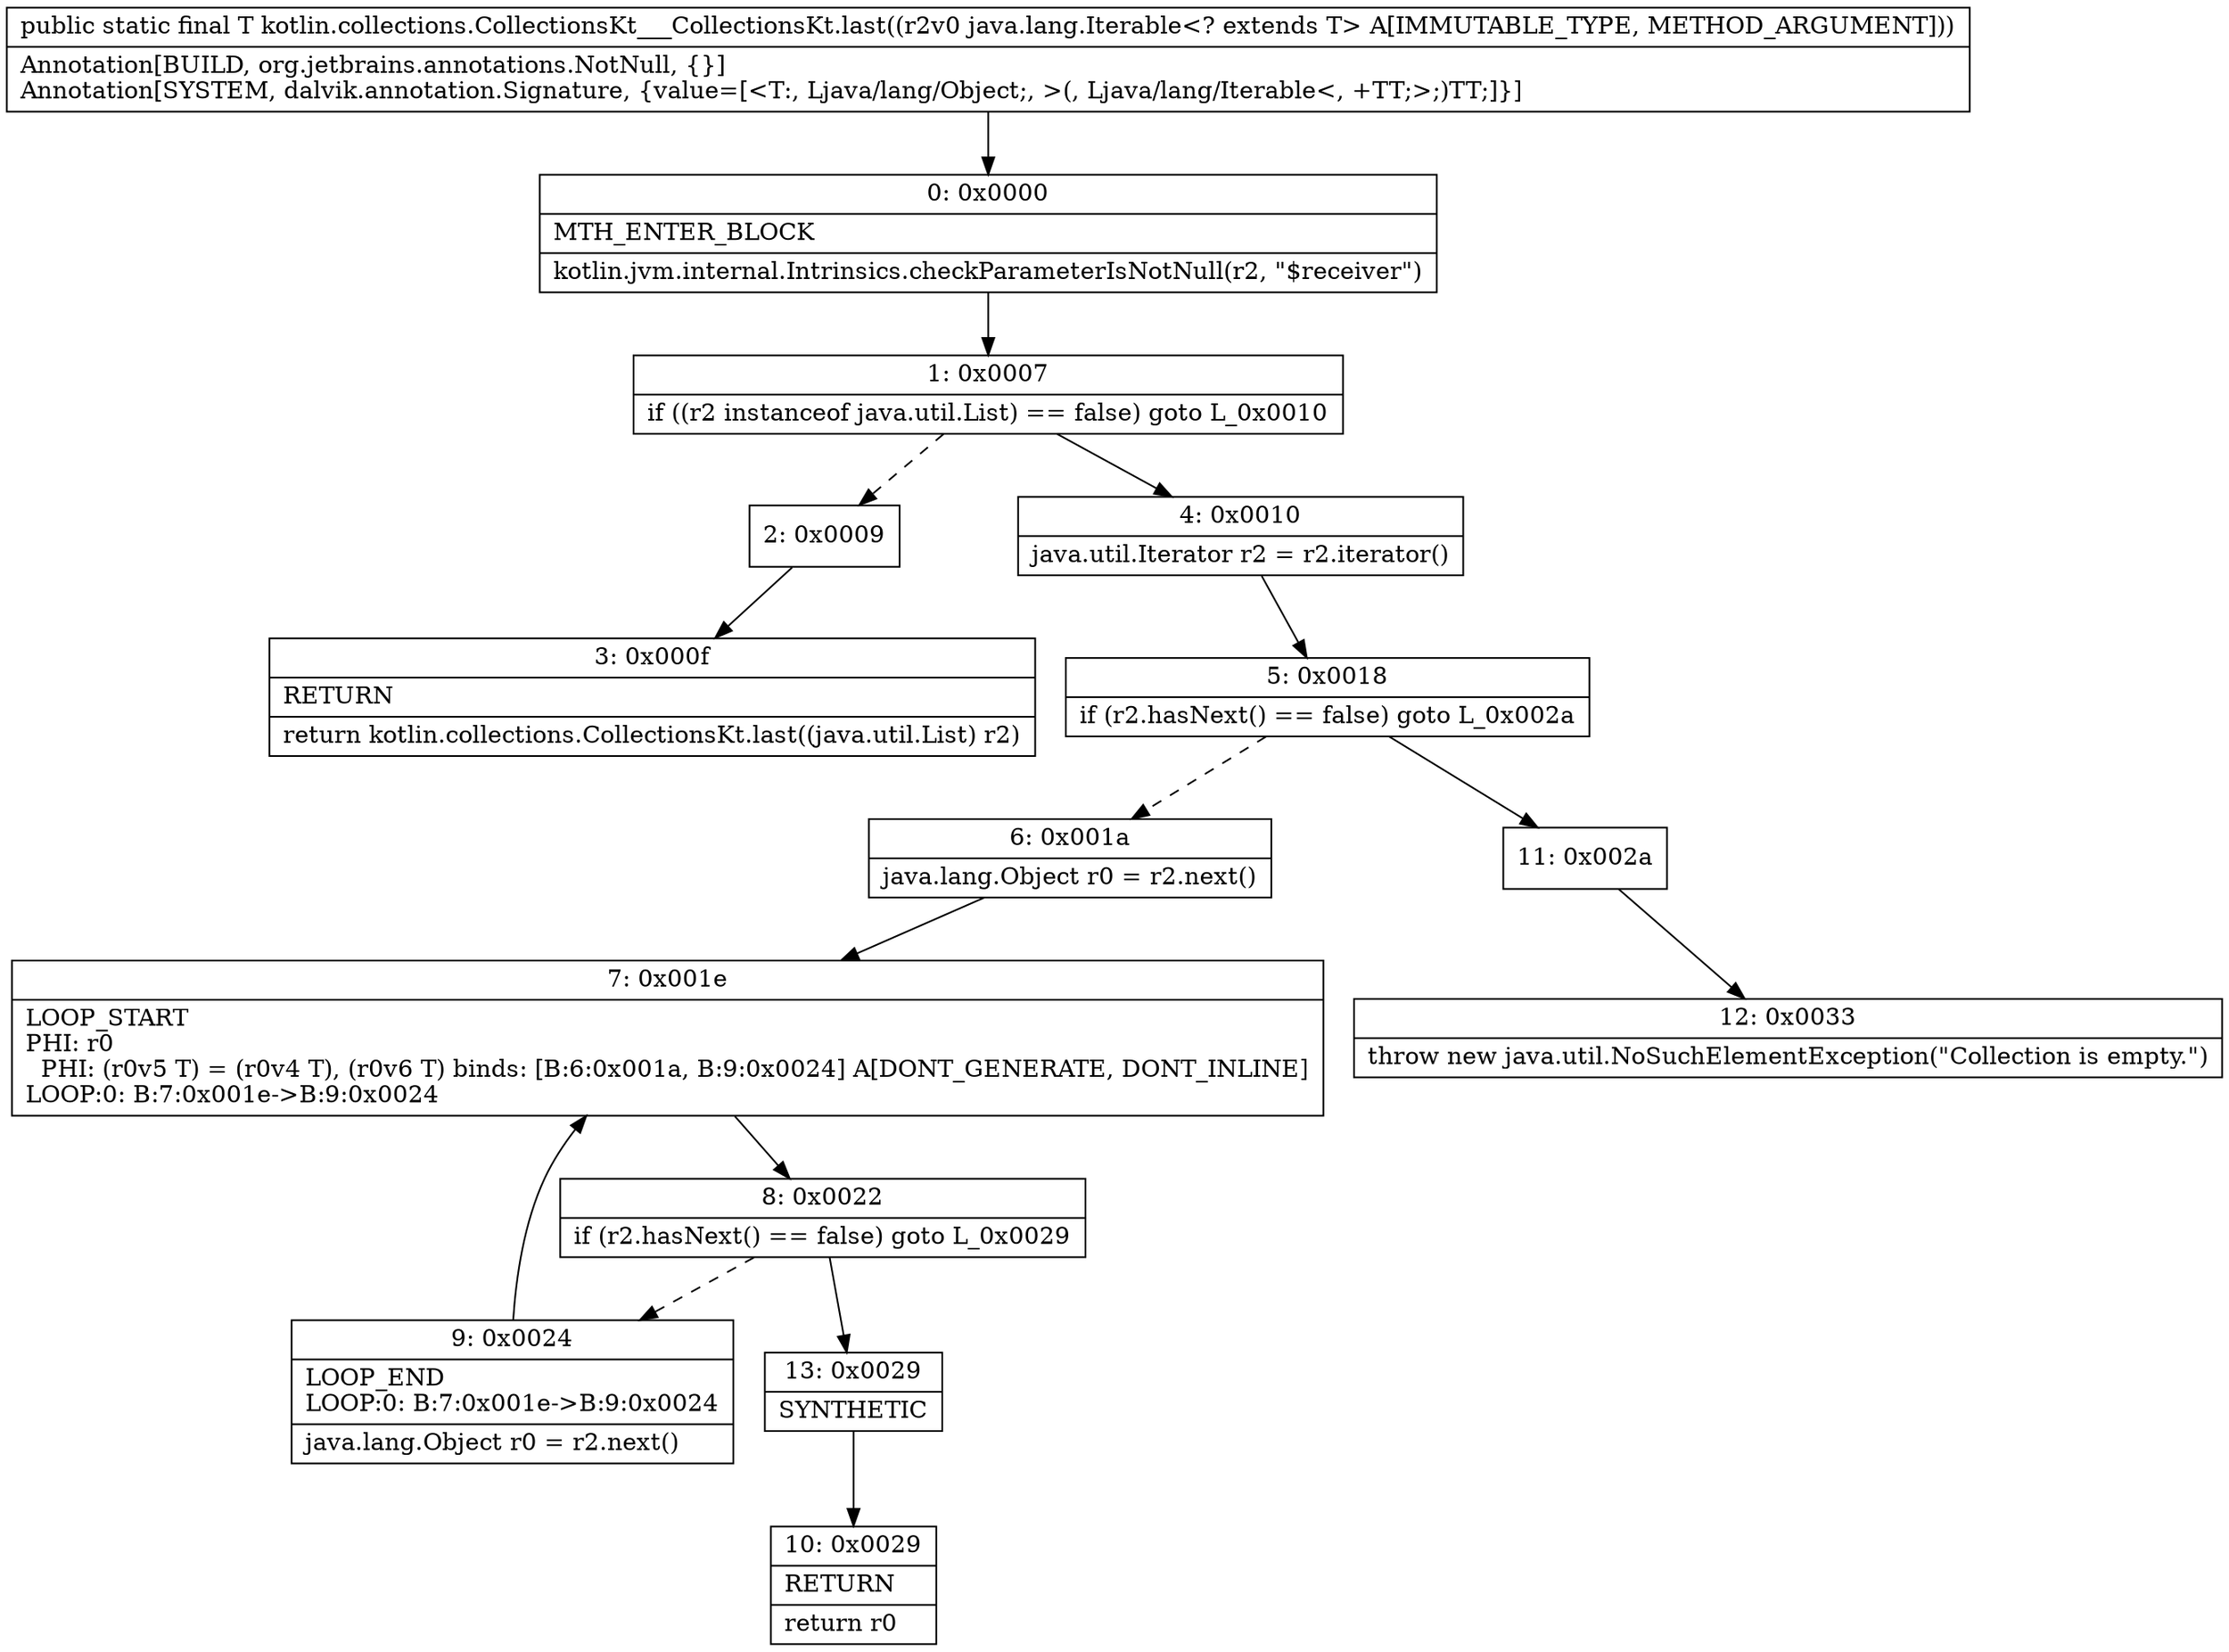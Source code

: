 digraph "CFG forkotlin.collections.CollectionsKt___CollectionsKt.last(Ljava\/lang\/Iterable;)Ljava\/lang\/Object;" {
Node_0 [shape=record,label="{0\:\ 0x0000|MTH_ENTER_BLOCK\l|kotlin.jvm.internal.Intrinsics.checkParameterIsNotNull(r2, \"$receiver\")\l}"];
Node_1 [shape=record,label="{1\:\ 0x0007|if ((r2 instanceof java.util.List) == false) goto L_0x0010\l}"];
Node_2 [shape=record,label="{2\:\ 0x0009}"];
Node_3 [shape=record,label="{3\:\ 0x000f|RETURN\l|return kotlin.collections.CollectionsKt.last((java.util.List) r2)\l}"];
Node_4 [shape=record,label="{4\:\ 0x0010|java.util.Iterator r2 = r2.iterator()\l}"];
Node_5 [shape=record,label="{5\:\ 0x0018|if (r2.hasNext() == false) goto L_0x002a\l}"];
Node_6 [shape=record,label="{6\:\ 0x001a|java.lang.Object r0 = r2.next()\l}"];
Node_7 [shape=record,label="{7\:\ 0x001e|LOOP_START\lPHI: r0 \l  PHI: (r0v5 T) = (r0v4 T), (r0v6 T) binds: [B:6:0x001a, B:9:0x0024] A[DONT_GENERATE, DONT_INLINE]\lLOOP:0: B:7:0x001e\-\>B:9:0x0024\l}"];
Node_8 [shape=record,label="{8\:\ 0x0022|if (r2.hasNext() == false) goto L_0x0029\l}"];
Node_9 [shape=record,label="{9\:\ 0x0024|LOOP_END\lLOOP:0: B:7:0x001e\-\>B:9:0x0024\l|java.lang.Object r0 = r2.next()\l}"];
Node_10 [shape=record,label="{10\:\ 0x0029|RETURN\l|return r0\l}"];
Node_11 [shape=record,label="{11\:\ 0x002a}"];
Node_12 [shape=record,label="{12\:\ 0x0033|throw new java.util.NoSuchElementException(\"Collection is empty.\")\l}"];
Node_13 [shape=record,label="{13\:\ 0x0029|SYNTHETIC\l}"];
MethodNode[shape=record,label="{public static final T kotlin.collections.CollectionsKt___CollectionsKt.last((r2v0 java.lang.Iterable\<? extends T\> A[IMMUTABLE_TYPE, METHOD_ARGUMENT]))  | Annotation[BUILD, org.jetbrains.annotations.NotNull, \{\}]\lAnnotation[SYSTEM, dalvik.annotation.Signature, \{value=[\<T:, Ljava\/lang\/Object;, \>(, Ljava\/lang\/Iterable\<, +TT;\>;)TT;]\}]\l}"];
MethodNode -> Node_0;
Node_0 -> Node_1;
Node_1 -> Node_2[style=dashed];
Node_1 -> Node_4;
Node_2 -> Node_3;
Node_4 -> Node_5;
Node_5 -> Node_6[style=dashed];
Node_5 -> Node_11;
Node_6 -> Node_7;
Node_7 -> Node_8;
Node_8 -> Node_9[style=dashed];
Node_8 -> Node_13;
Node_9 -> Node_7;
Node_11 -> Node_12;
Node_13 -> Node_10;
}


